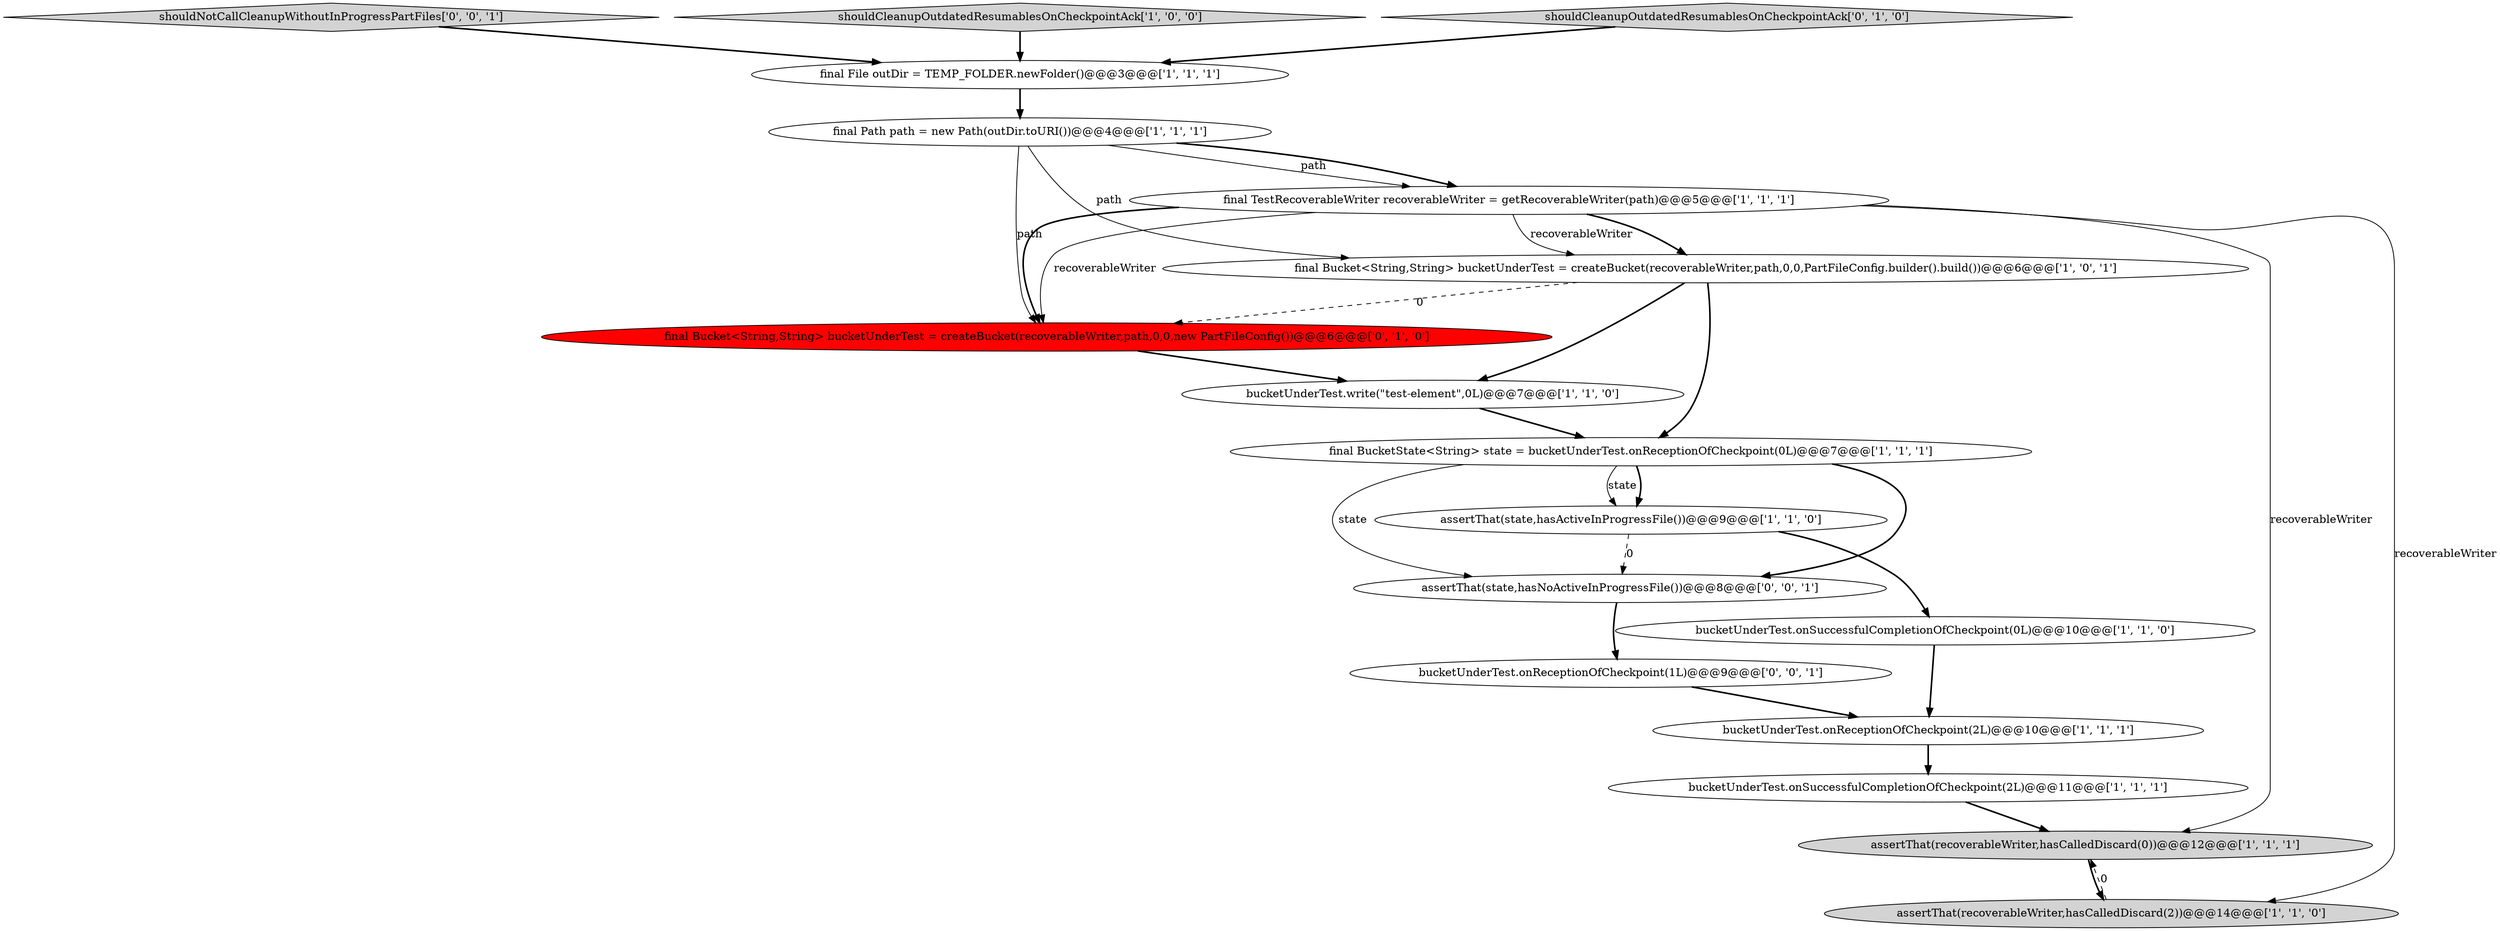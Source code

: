 digraph {
16 [style = filled, label = "assertThat(state,hasNoActiveInProgressFile())@@@8@@@['0', '0', '1']", fillcolor = white, shape = ellipse image = "AAA0AAABBB3BBB"];
17 [style = filled, label = "shouldNotCallCleanupWithoutInProgressPartFiles['0', '0', '1']", fillcolor = lightgray, shape = diamond image = "AAA0AAABBB3BBB"];
13 [style = filled, label = "final Bucket<String,String> bucketUnderTest = createBucket(recoverableWriter,path,0,0,new PartFileConfig())@@@6@@@['0', '1', '0']", fillcolor = red, shape = ellipse image = "AAA1AAABBB2BBB"];
12 [style = filled, label = "assertThat(recoverableWriter,hasCalledDiscard(0))@@@12@@@['1', '1', '1']", fillcolor = lightgray, shape = ellipse image = "AAA0AAABBB1BBB"];
8 [style = filled, label = "bucketUnderTest.onReceptionOfCheckpoint(2L)@@@10@@@['1', '1', '1']", fillcolor = white, shape = ellipse image = "AAA0AAABBB1BBB"];
2 [style = filled, label = "bucketUnderTest.onSuccessfulCompletionOfCheckpoint(2L)@@@11@@@['1', '1', '1']", fillcolor = white, shape = ellipse image = "AAA0AAABBB1BBB"];
9 [style = filled, label = "bucketUnderTest.onSuccessfulCompletionOfCheckpoint(0L)@@@10@@@['1', '1', '0']", fillcolor = white, shape = ellipse image = "AAA0AAABBB1BBB"];
10 [style = filled, label = "assertThat(recoverableWriter,hasCalledDiscard(2))@@@14@@@['1', '1', '0']", fillcolor = lightgray, shape = ellipse image = "AAA0AAABBB1BBB"];
11 [style = filled, label = "final Bucket<String,String> bucketUnderTest = createBucket(recoverableWriter,path,0,0,PartFileConfig.builder().build())@@@6@@@['1', '0', '1']", fillcolor = white, shape = ellipse image = "AAA0AAABBB1BBB"];
5 [style = filled, label = "final File outDir = TEMP_FOLDER.newFolder()@@@3@@@['1', '1', '1']", fillcolor = white, shape = ellipse image = "AAA0AAABBB1BBB"];
15 [style = filled, label = "bucketUnderTest.onReceptionOfCheckpoint(1L)@@@9@@@['0', '0', '1']", fillcolor = white, shape = ellipse image = "AAA0AAABBB3BBB"];
3 [style = filled, label = "assertThat(state,hasActiveInProgressFile())@@@9@@@['1', '1', '0']", fillcolor = white, shape = ellipse image = "AAA0AAABBB1BBB"];
4 [style = filled, label = "shouldCleanupOutdatedResumablesOnCheckpointAck['1', '0', '0']", fillcolor = lightgray, shape = diamond image = "AAA0AAABBB1BBB"];
0 [style = filled, label = "final TestRecoverableWriter recoverableWriter = getRecoverableWriter(path)@@@5@@@['1', '1', '1']", fillcolor = white, shape = ellipse image = "AAA0AAABBB1BBB"];
6 [style = filled, label = "final BucketState<String> state = bucketUnderTest.onReceptionOfCheckpoint(0L)@@@7@@@['1', '1', '1']", fillcolor = white, shape = ellipse image = "AAA0AAABBB1BBB"];
7 [style = filled, label = "final Path path = new Path(outDir.toURI())@@@4@@@['1', '1', '1']", fillcolor = white, shape = ellipse image = "AAA0AAABBB1BBB"];
1 [style = filled, label = "bucketUnderTest.write(\"test-element\",0L)@@@7@@@['1', '1', '0']", fillcolor = white, shape = ellipse image = "AAA0AAABBB1BBB"];
14 [style = filled, label = "shouldCleanupOutdatedResumablesOnCheckpointAck['0', '1', '0']", fillcolor = lightgray, shape = diamond image = "AAA0AAABBB2BBB"];
6->3 [style = bold, label=""];
16->15 [style = bold, label=""];
0->12 [style = solid, label="recoverableWriter"];
17->5 [style = bold, label=""];
6->3 [style = solid, label="state"];
0->13 [style = bold, label=""];
0->10 [style = solid, label="recoverableWriter"];
11->1 [style = bold, label=""];
6->16 [style = solid, label="state"];
11->6 [style = bold, label=""];
10->12 [style = dashed, label="0"];
7->0 [style = solid, label="path"];
0->11 [style = bold, label=""];
7->0 [style = bold, label=""];
9->8 [style = bold, label=""];
13->1 [style = bold, label=""];
2->12 [style = bold, label=""];
3->9 [style = bold, label=""];
0->11 [style = solid, label="recoverableWriter"];
11->13 [style = dashed, label="0"];
12->10 [style = bold, label=""];
1->6 [style = bold, label=""];
0->13 [style = solid, label="recoverableWriter"];
8->2 [style = bold, label=""];
7->13 [style = solid, label="path"];
7->11 [style = solid, label="path"];
6->16 [style = bold, label=""];
5->7 [style = bold, label=""];
4->5 [style = bold, label=""];
15->8 [style = bold, label=""];
3->16 [style = dashed, label="0"];
14->5 [style = bold, label=""];
}
